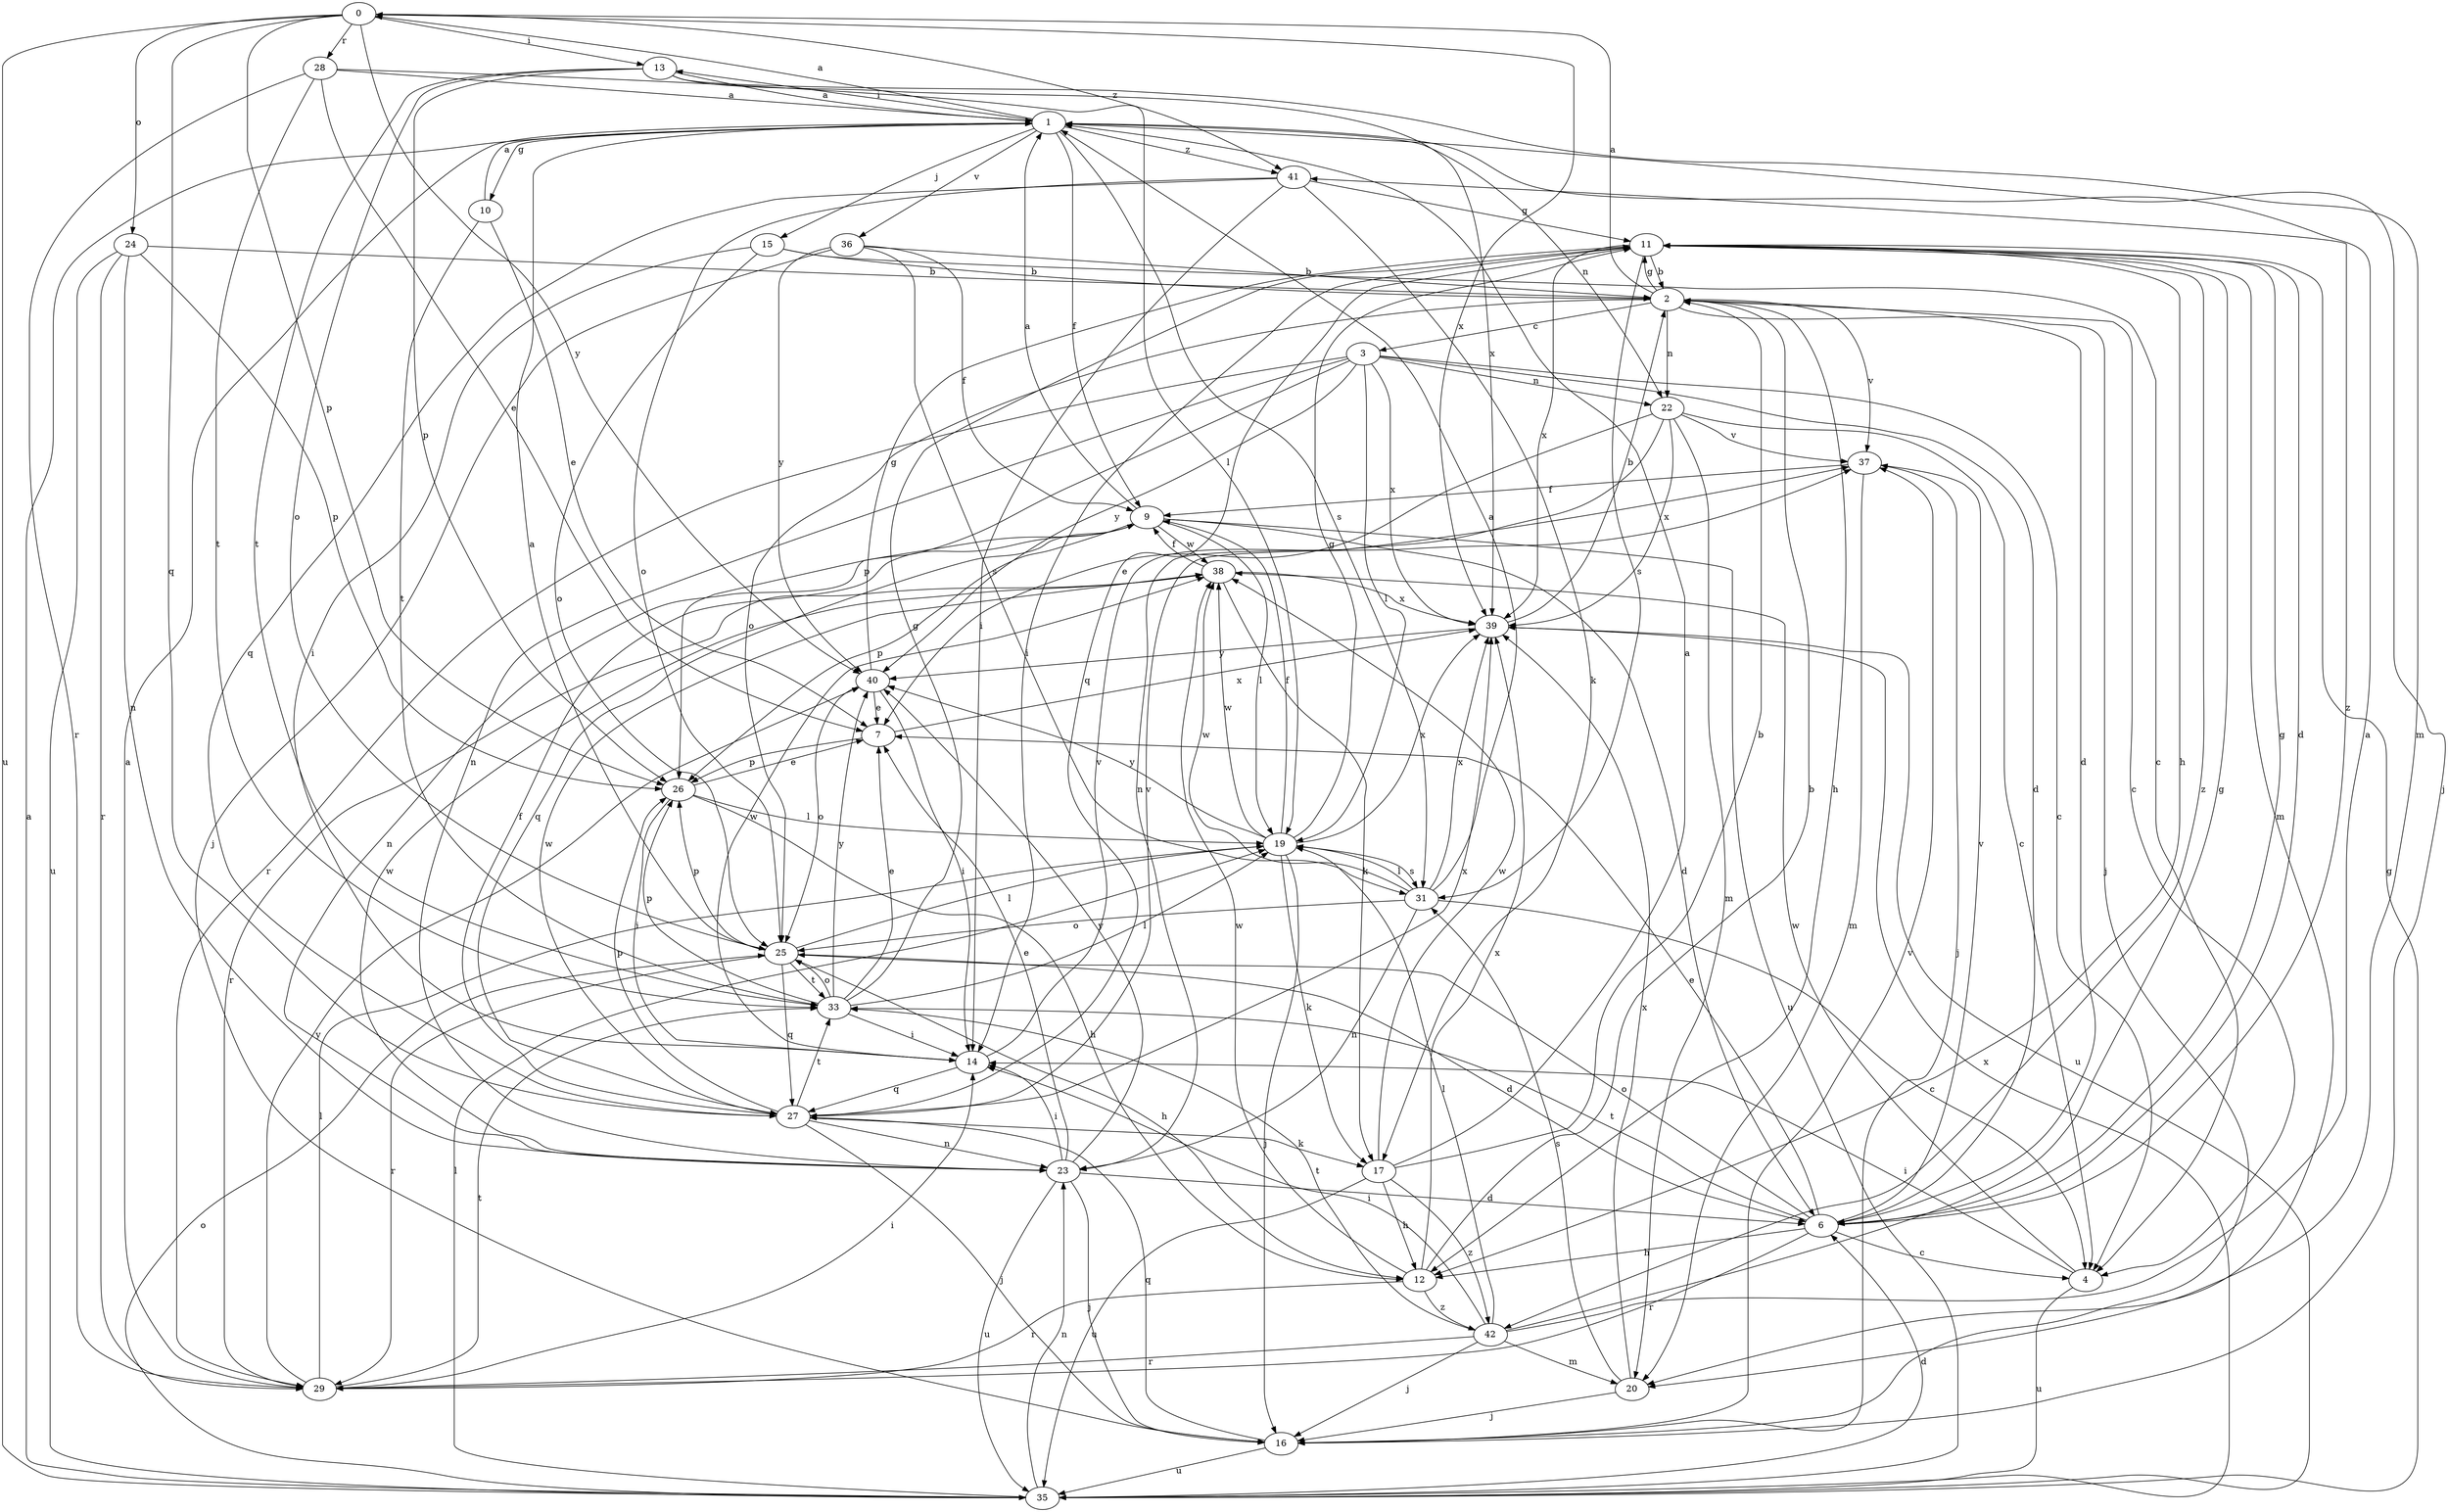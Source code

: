 strict digraph  {
0;
1;
2;
3;
4;
6;
7;
9;
10;
11;
12;
13;
14;
15;
16;
17;
19;
20;
22;
23;
24;
25;
26;
27;
28;
29;
31;
33;
35;
36;
37;
38;
39;
40;
41;
42;
0 -> 13  [label=i];
0 -> 24  [label=o];
0 -> 26  [label=p];
0 -> 27  [label=q];
0 -> 28  [label=r];
0 -> 35  [label=u];
0 -> 39  [label=x];
0 -> 40  [label=y];
0 -> 41  [label=z];
1 -> 0  [label=a];
1 -> 9  [label=f];
1 -> 10  [label=g];
1 -> 13  [label=i];
1 -> 15  [label=j];
1 -> 16  [label=j];
1 -> 22  [label=n];
1 -> 31  [label=s];
1 -> 36  [label=v];
1 -> 41  [label=z];
2 -> 0  [label=a];
2 -> 3  [label=c];
2 -> 4  [label=c];
2 -> 6  [label=d];
2 -> 11  [label=g];
2 -> 12  [label=h];
2 -> 16  [label=j];
2 -> 22  [label=n];
2 -> 25  [label=o];
2 -> 37  [label=v];
3 -> 4  [label=c];
3 -> 6  [label=d];
3 -> 19  [label=l];
3 -> 22  [label=n];
3 -> 23  [label=n];
3 -> 26  [label=p];
3 -> 29  [label=r];
3 -> 39  [label=x];
3 -> 40  [label=y];
4 -> 14  [label=i];
4 -> 35  [label=u];
4 -> 38  [label=w];
6 -> 4  [label=c];
6 -> 7  [label=e];
6 -> 11  [label=g];
6 -> 12  [label=h];
6 -> 25  [label=o];
6 -> 29  [label=r];
6 -> 33  [label=t];
6 -> 37  [label=v];
6 -> 41  [label=z];
7 -> 26  [label=p];
7 -> 39  [label=x];
9 -> 1  [label=a];
9 -> 6  [label=d];
9 -> 19  [label=l];
9 -> 23  [label=n];
9 -> 26  [label=p];
9 -> 27  [label=q];
9 -> 35  [label=u];
9 -> 38  [label=w];
10 -> 1  [label=a];
10 -> 7  [label=e];
10 -> 33  [label=t];
11 -> 2  [label=b];
11 -> 6  [label=d];
11 -> 12  [label=h];
11 -> 14  [label=i];
11 -> 20  [label=m];
11 -> 27  [label=q];
11 -> 31  [label=s];
11 -> 39  [label=x];
11 -> 42  [label=z];
12 -> 2  [label=b];
12 -> 29  [label=r];
12 -> 38  [label=w];
12 -> 39  [label=x];
12 -> 42  [label=z];
13 -> 1  [label=a];
13 -> 20  [label=m];
13 -> 25  [label=o];
13 -> 26  [label=p];
13 -> 33  [label=t];
13 -> 39  [label=x];
14 -> 27  [label=q];
14 -> 37  [label=v];
14 -> 38  [label=w];
15 -> 2  [label=b];
15 -> 4  [label=c];
15 -> 14  [label=i];
15 -> 25  [label=o];
16 -> 27  [label=q];
16 -> 35  [label=u];
16 -> 37  [label=v];
17 -> 1  [label=a];
17 -> 2  [label=b];
17 -> 12  [label=h];
17 -> 35  [label=u];
17 -> 38  [label=w];
17 -> 42  [label=z];
19 -> 9  [label=f];
19 -> 11  [label=g];
19 -> 16  [label=j];
19 -> 17  [label=k];
19 -> 31  [label=s];
19 -> 38  [label=w];
19 -> 39  [label=x];
19 -> 40  [label=y];
20 -> 16  [label=j];
20 -> 31  [label=s];
20 -> 39  [label=x];
22 -> 4  [label=c];
22 -> 7  [label=e];
22 -> 20  [label=m];
22 -> 23  [label=n];
22 -> 37  [label=v];
22 -> 39  [label=x];
23 -> 6  [label=d];
23 -> 7  [label=e];
23 -> 14  [label=i];
23 -> 16  [label=j];
23 -> 35  [label=u];
23 -> 38  [label=w];
23 -> 40  [label=y];
24 -> 2  [label=b];
24 -> 23  [label=n];
24 -> 26  [label=p];
24 -> 29  [label=r];
24 -> 35  [label=u];
25 -> 1  [label=a];
25 -> 6  [label=d];
25 -> 12  [label=h];
25 -> 19  [label=l];
25 -> 26  [label=p];
25 -> 27  [label=q];
25 -> 29  [label=r];
25 -> 33  [label=t];
26 -> 7  [label=e];
26 -> 12  [label=h];
26 -> 14  [label=i];
26 -> 19  [label=l];
27 -> 9  [label=f];
27 -> 16  [label=j];
27 -> 17  [label=k];
27 -> 23  [label=n];
27 -> 26  [label=p];
27 -> 33  [label=t];
27 -> 37  [label=v];
27 -> 38  [label=w];
27 -> 39  [label=x];
28 -> 1  [label=a];
28 -> 7  [label=e];
28 -> 19  [label=l];
28 -> 29  [label=r];
28 -> 33  [label=t];
29 -> 1  [label=a];
29 -> 14  [label=i];
29 -> 19  [label=l];
29 -> 33  [label=t];
29 -> 40  [label=y];
31 -> 1  [label=a];
31 -> 4  [label=c];
31 -> 19  [label=l];
31 -> 23  [label=n];
31 -> 25  [label=o];
31 -> 38  [label=w];
31 -> 39  [label=x];
33 -> 7  [label=e];
33 -> 11  [label=g];
33 -> 14  [label=i];
33 -> 19  [label=l];
33 -> 25  [label=o];
33 -> 26  [label=p];
33 -> 40  [label=y];
35 -> 1  [label=a];
35 -> 6  [label=d];
35 -> 11  [label=g];
35 -> 19  [label=l];
35 -> 23  [label=n];
35 -> 25  [label=o];
35 -> 39  [label=x];
36 -> 2  [label=b];
36 -> 9  [label=f];
36 -> 16  [label=j];
36 -> 31  [label=s];
36 -> 40  [label=y];
37 -> 9  [label=f];
37 -> 16  [label=j];
37 -> 20  [label=m];
38 -> 9  [label=f];
38 -> 17  [label=k];
38 -> 29  [label=r];
38 -> 39  [label=x];
39 -> 2  [label=b];
39 -> 35  [label=u];
39 -> 40  [label=y];
40 -> 7  [label=e];
40 -> 11  [label=g];
40 -> 14  [label=i];
40 -> 25  [label=o];
41 -> 11  [label=g];
41 -> 14  [label=i];
41 -> 17  [label=k];
41 -> 25  [label=o];
41 -> 27  [label=q];
42 -> 1  [label=a];
42 -> 11  [label=g];
42 -> 14  [label=i];
42 -> 16  [label=j];
42 -> 19  [label=l];
42 -> 20  [label=m];
42 -> 29  [label=r];
42 -> 33  [label=t];
}
